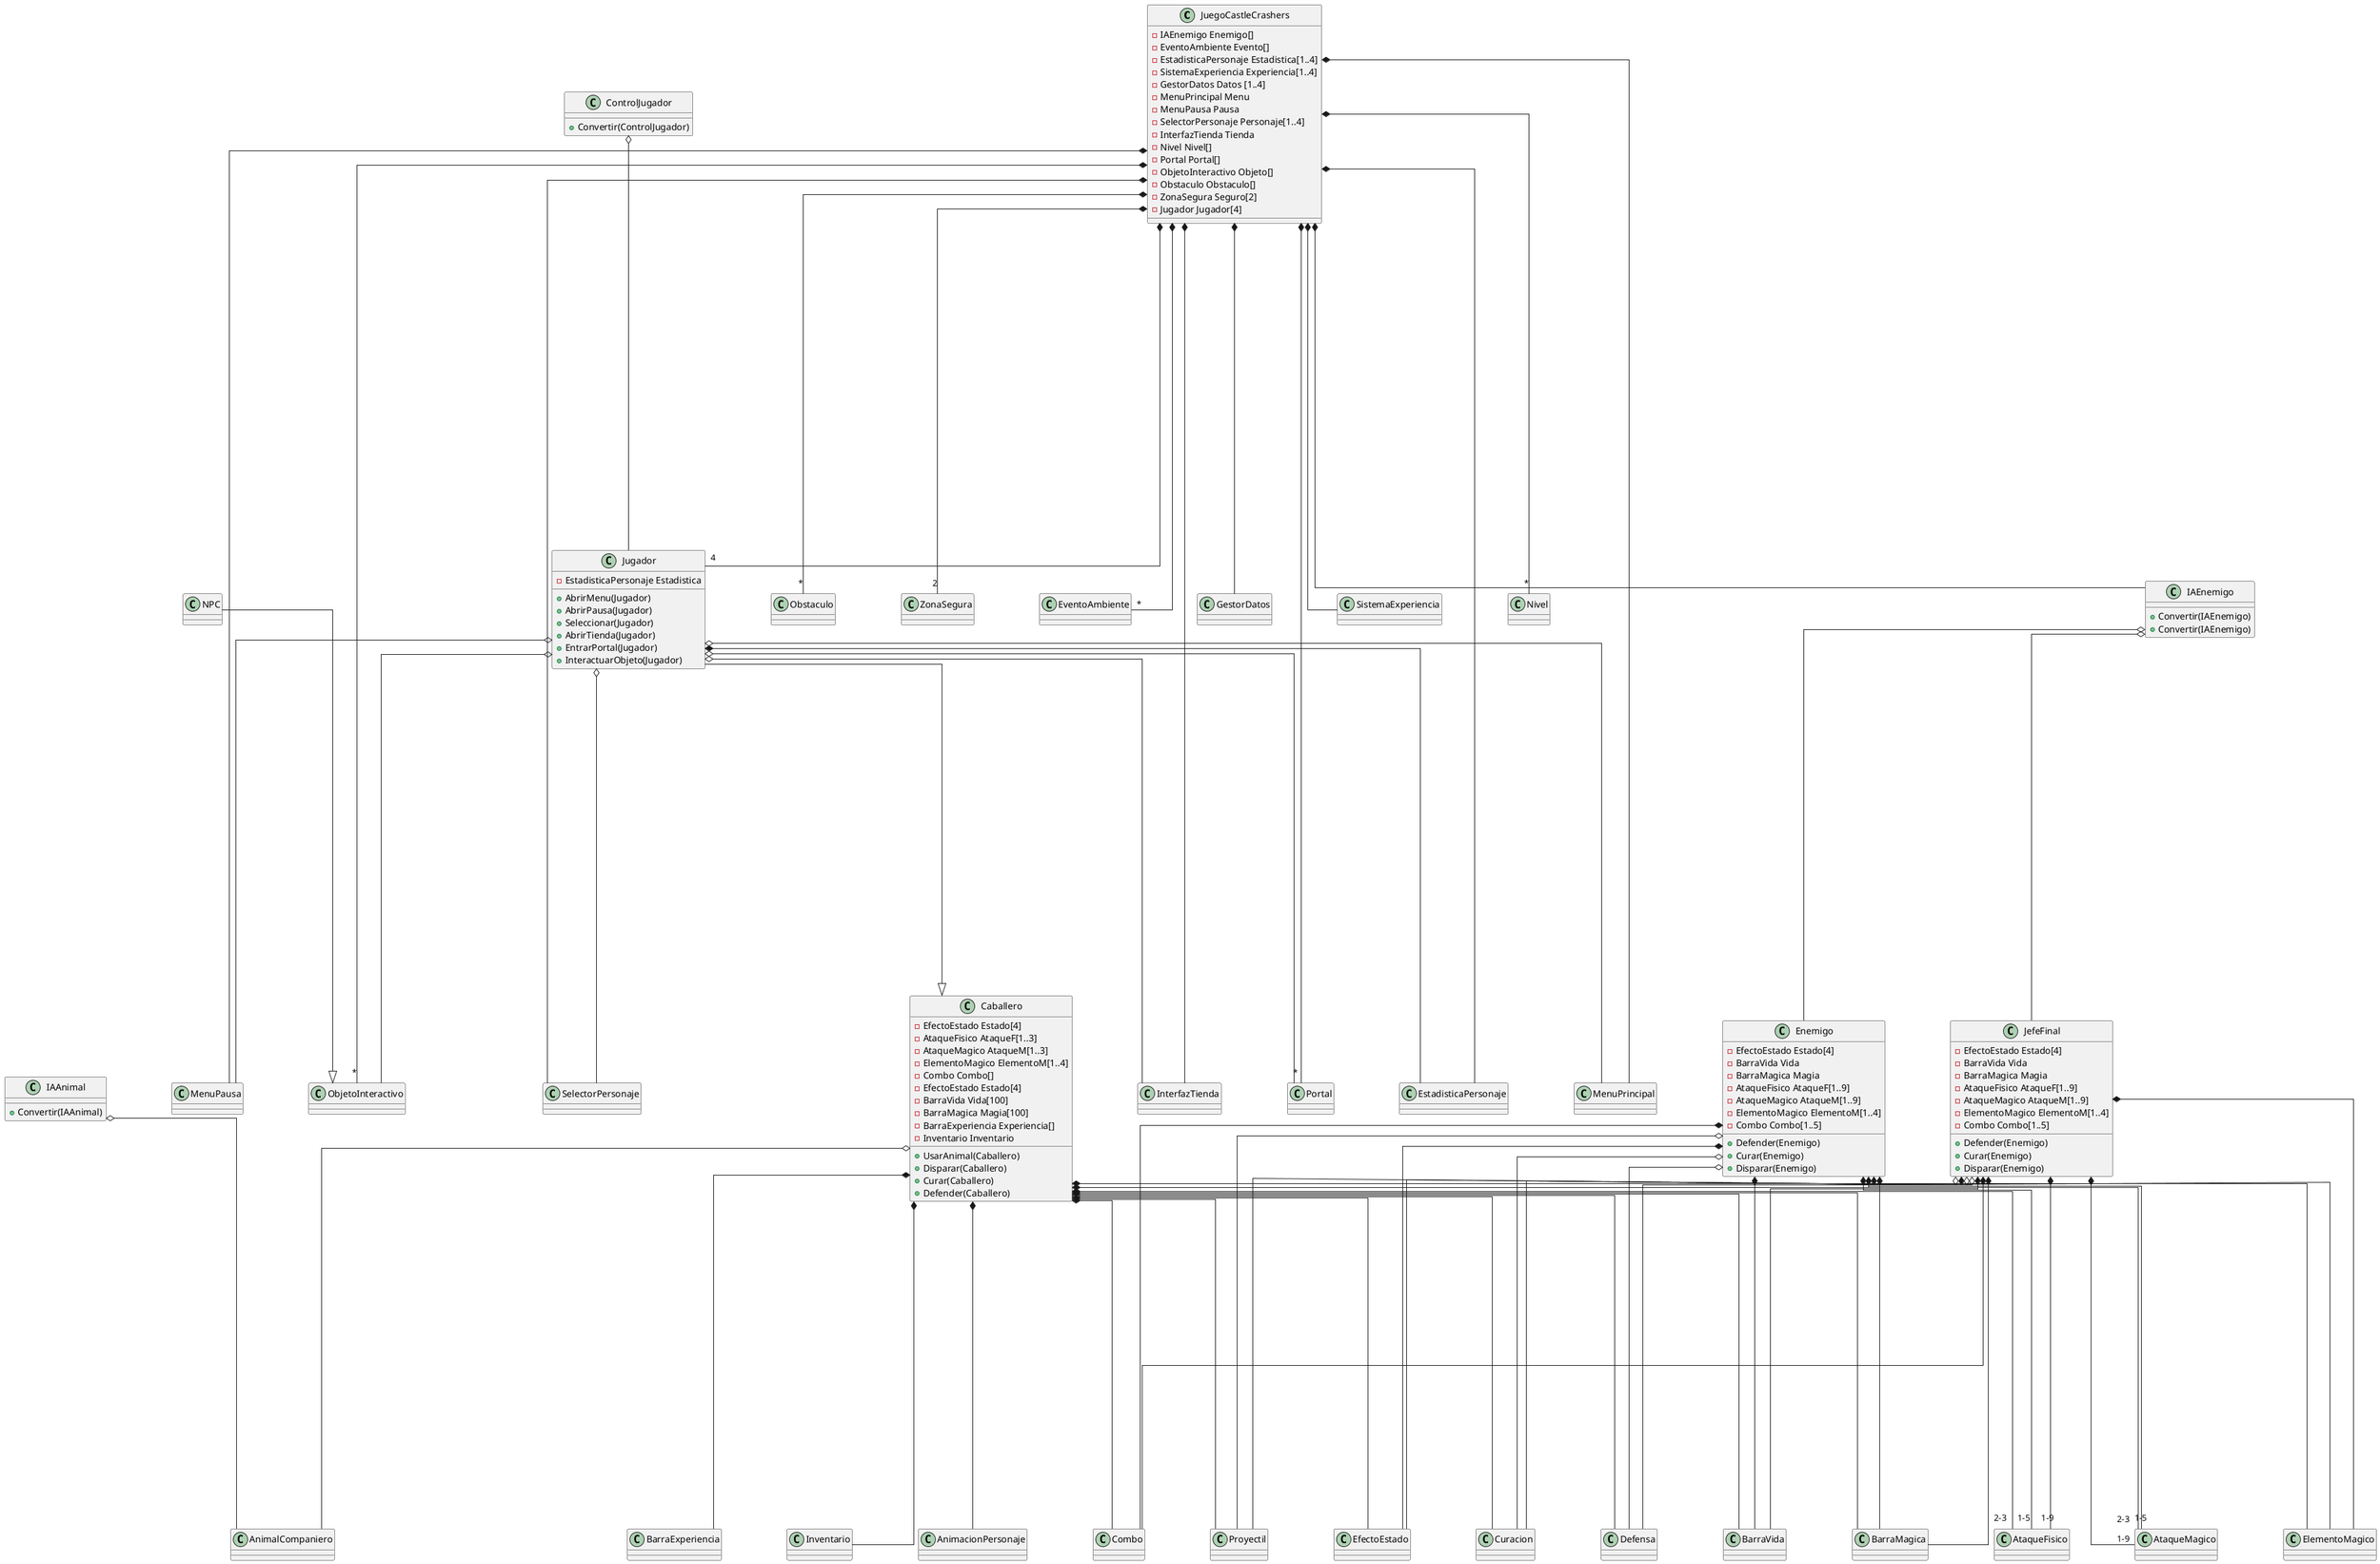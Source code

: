 @startuml

top to bottom direction
skinparam ranksep 500
skinparam nodesep 100
skinparam linetype ortho


  class JuegoCastleCrashers
  {
  - IAEnemigo Enemigo[]
  - EventoAmbiente Evento[]
  - EstadisticaPersonaje Estadistica[1..4]
  - SistemaExperiencia Experiencia[1..4]
  - GestorDatos Datos [1..4]
  - MenuPrincipal Menu
  - MenuPausa Pausa
  - SelectorPersonaje Personaje[1..4]
  - InterfazTienda Tienda
  - Nivel Nivel[]
  - Portal Portal[]
  - ObjetoInteractivo Objeto[]
  - Obstaculo Obstaculo[]
  - ZonaSegura Seguro[2]
  - Jugador Jugador[4]
  }
  class Nivel
  class Portal 
  class ObjetoInteractivo
  class Obstaculo
  class ZonaSegura
  class EventoAmbiente 
  class GestorDatos
  class SistemaExperiencia
  class EstadisticaPersonaje
  class Jugador{
    - EstadisticaPersonaje Estadistica
    + AbrirMenu(Jugador)
    + AbrirPausa(Jugador)
    + Seleccionar(Jugador)
    + AbrirTienda(Jugador)
    + EntrarPortal(Jugador)
    + InteractuarObjeto(Jugador)
  }
  class Caballero{
    - EfectoEstado Estado[4]
    - AtaqueFisico AtaqueF[1..3]
    - AtaqueMagico AtaqueM[1..3]
    - ElementoMagico ElementoM[1..4]
    - Combo Combo[]
    - EfectoEstado Estado[4]
    - BarraVida Vida[100]
    - BarraMagica Magia[100]
    - BarraExperiencia Experiencia[]
    - Inventario Inventario
    + UsarAnimal(Caballero)
    + Disparar(Caballero)
    + Curar(Caballero)
    + Defender(Caballero)
  }
  class Enemigo{
    - EfectoEstado Estado[4]
    - BarraVida Vida
    - BarraMagica Magia
    - AtaqueFisico AtaqueF[1..9]
    - AtaqueMagico AtaqueM[1..9]
    - ElementoMagico ElementoM[1..4]
    - Combo Combo[1..5]
    + Defender(Enemigo)
    + Curar(Enemigo)
    + Disparar(Enemigo)
  }
  class JefeFinal{
    - EfectoEstado Estado[4]
    - BarraVida Vida
    - BarraMagica Magia
    - AtaqueFisico AtaqueF[1..9]
    - AtaqueMagico AtaqueM[1..9]
    - ElementoMagico ElementoM[1..4]
    - Combo Combo[1..5]
    + Defender(Enemigo)
    + Curar(Enemigo)
    + Disparar(Enemigo)
  }
  class NPC
  class AnimalCompaniero
  class ControlJugador{
    + Convertir(ControlJugador)
  }
  class IAEnemigo{
    + Convertir(IAEnemigo)
    + Convertir(IAEnemigo)
  }
  class IAAnimal{
    + Convertir(IAAnimal)
  }
  class AnimacionPersonaje
  class AtaqueFisico
  class AtaqueMagico
  class ElementoMagico
  class Combo
  class Proyectil
  class EfectoEstado
  class Curacion
  class Defensa
  class BarraVida
  class BarraMagica
  class BarraExperiencia
  class Inventario
  class MenuPrincipal
  class MenuPausa
  class SelectorPersonaje
  class InterfazTienda


JuegoCastleCrashers *-- IAEnemigo
JuegoCastleCrashers *-- "*"EventoAmbiente
JuegoCastleCrashers *-- EstadisticaPersonaje
JuegoCastleCrashers *-- SistemaExperiencia
JuegoCastleCrashers *-- GestorDatos
JuegoCastleCrashers *-- MenuPrincipal
JuegoCastleCrashers *-- MenuPausa
JuegoCastleCrashers *-- SelectorPersonaje
JuegoCastleCrashers *-- InterfazTienda
JuegoCastleCrashers *-- "*"Nivel
JuegoCastleCrashers *-- "*"Portal
JuegoCastleCrashers *-- "*"ObjetoInteractivo
JuegoCastleCrashers *-- "*"Obstaculo
JuegoCastleCrashers *-- "2"ZonaSegura
JuegoCastleCrashers *-- "4"Jugador

Jugador *-- EstadisticaPersonaje
Jugador o-- MenuPrincipal
Jugador o-- MenuPausa
Jugador o-- SelectorPersonaje
Jugador o-- InterfazTienda
Jugador o-- Portal
Jugador o-- ObjetoInteractivo
Jugador --|> Caballero

Caballero *-- AnimacionPersonaje
Caballero *-- "2-3"AtaqueFisico
Caballero *-- "2-3"AtaqueMagico
Caballero *-- ElementoMagico
Caballero *-- Combo
Caballero *-- EfectoEstado
Caballero *-- BarraVida
Caballero *-- BarraMagica
Caballero *-- BarraExperiencia
Caballero *-- Inventario
Caballero o-- AnimalCompaniero
Caballero o-- Proyectil
Caballero o-- Curacion
Caballero o-- Defensa

Enemigo *-- EfectoEstado
Enemigo *-- BarraVida
Enemigo *-- BarraMagica
Enemigo *-- "1-5"AtaqueFisico
Enemigo *-- "1-5"AtaqueMagico
Enemigo *-- ElementoMagico
Enemigo *-- Combo
Enemigo o-- Defensa
Enemigo o-- Curacion
Enemigo o-- Proyectil

JefeFinal *-- EfectoEstado
JefeFinal *-- BarraVida
JefeFinal *-- BarraMagica
JefeFinal *-- "1-9"AtaqueFisico
JefeFinal *-- "1-9"AtaqueMagico
JefeFinal *-- ElementoMagico
JefeFinal *-- Combo
JefeFinal o--Proyectil
JefeFinal o-- Defensa
JefeFinal o-- Curacion

NPC --|> ObjetoInteractivo

ControlJugador o-- Jugador

IAEnemigo o-- Enemigo
IAEnemigo o-- JefeFinal

IAAnimal o-- AnimalCompaniero
@enduml
